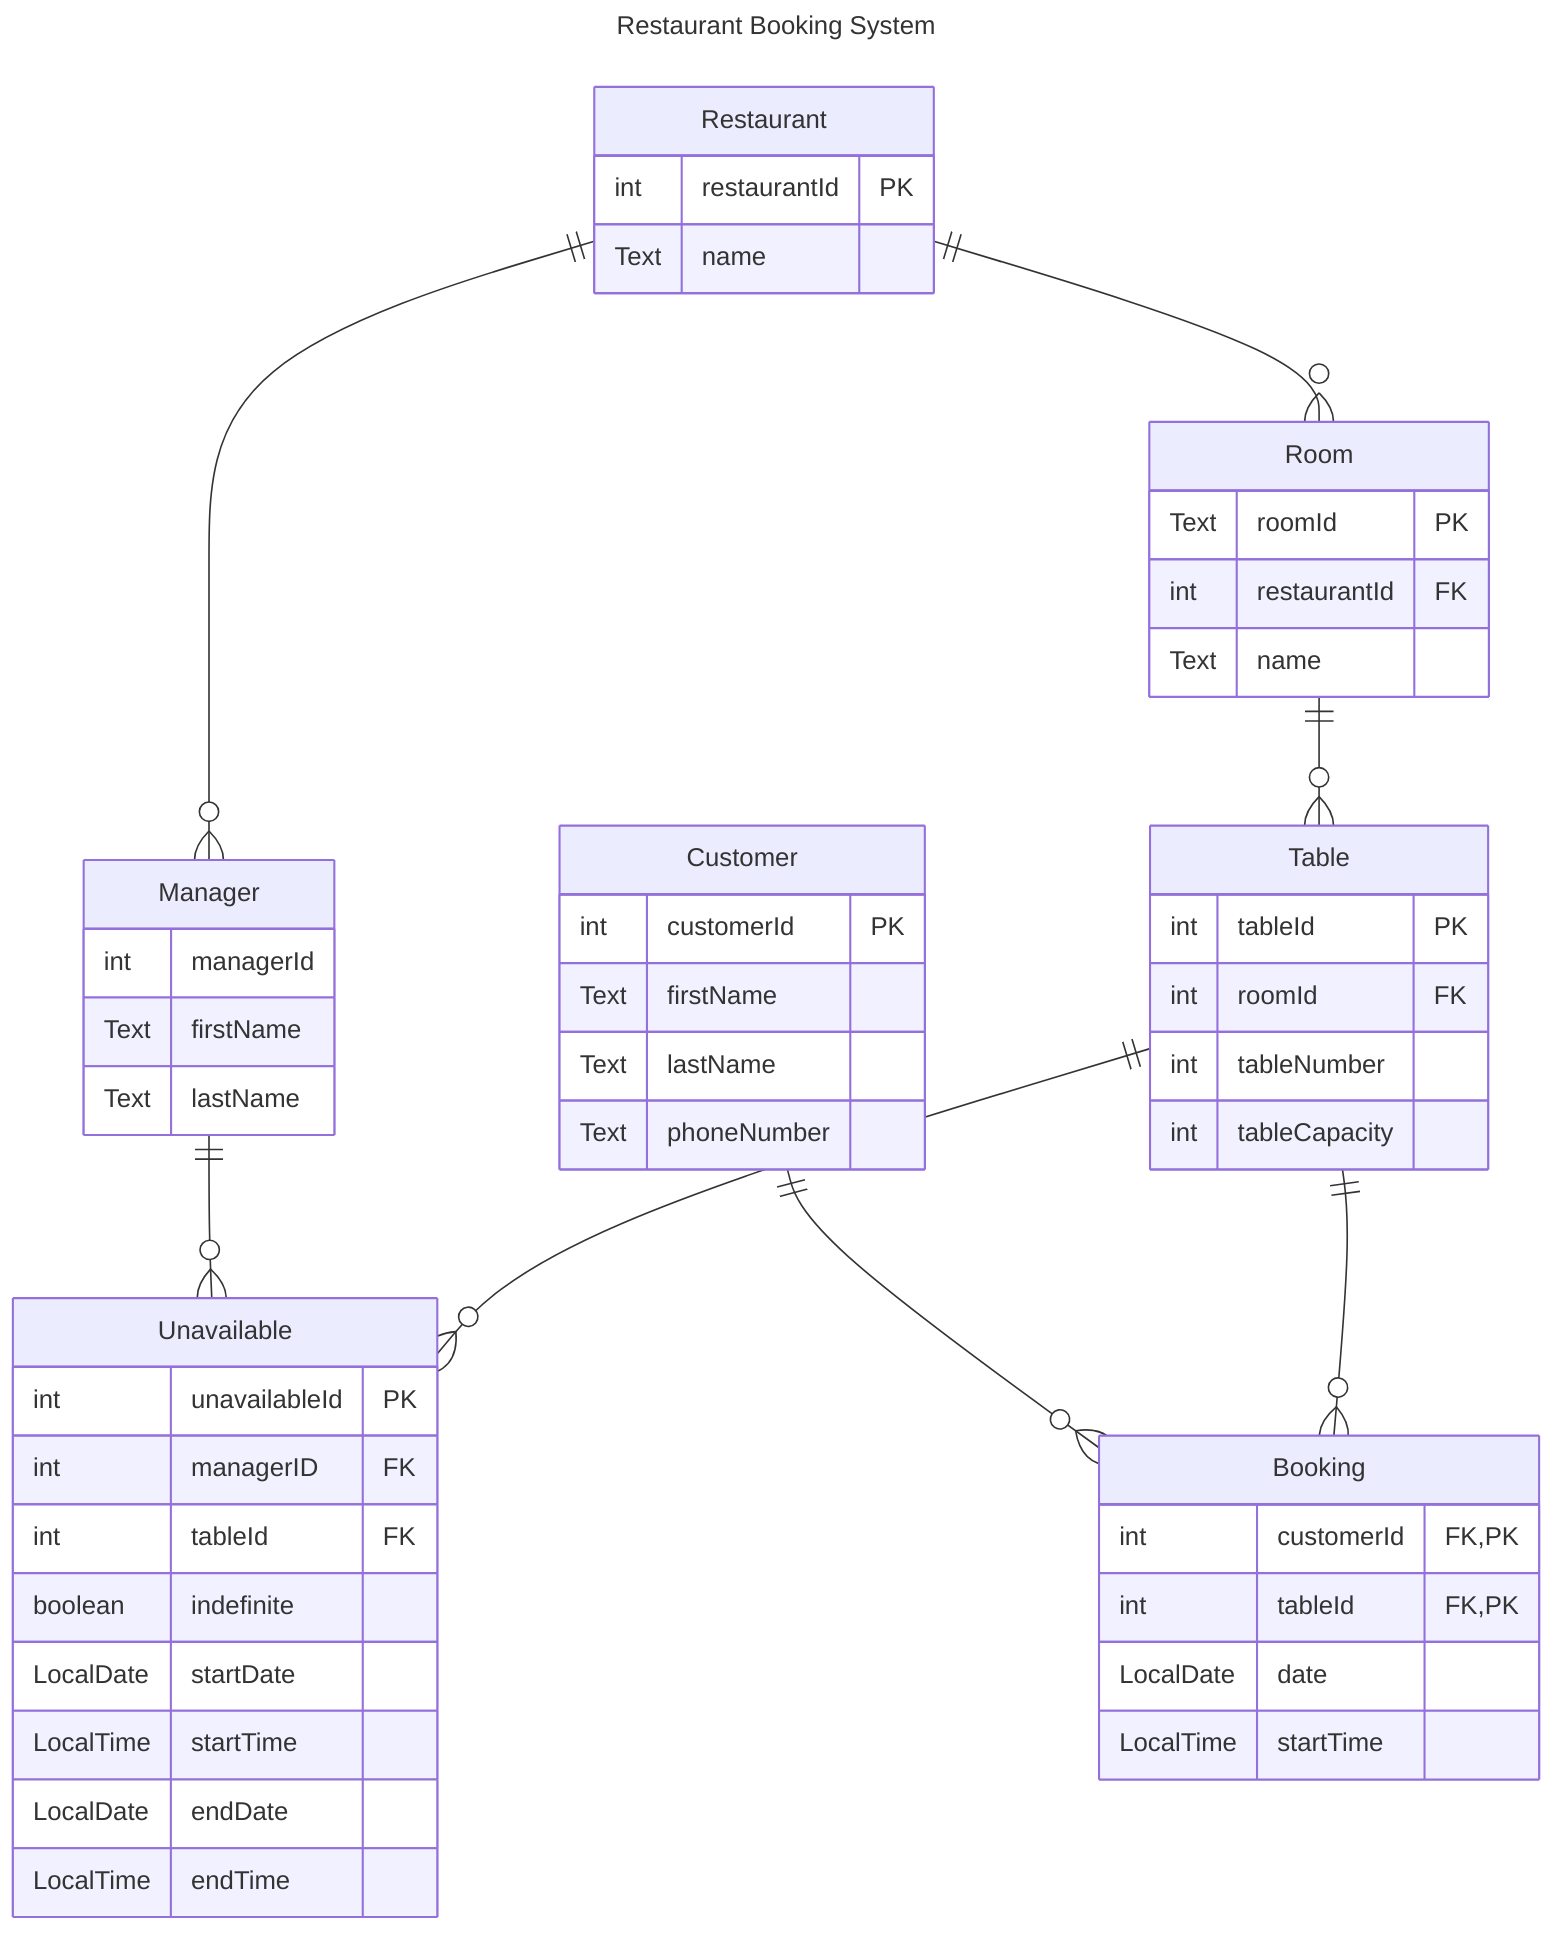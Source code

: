 ---
title: Restaurant Booking System
---
erDiagram
    Customer ||--o{ Booking : ""
    Manager ||--o{ Unavailable : ""


    Restaurant ||--o{ Manager : ""
    Restaurant ||--o{ Room : ""
    Room ||--o{ Table : ""
    Table ||--o{ Booking : ""
    Table ||--o{ Unavailable : ""

    Customer{
        int customerId PK
        Text firstName
        Text lastName
        Text phoneNumber
    }

    Manager{
        int managerId
        Text firstName
        Text lastName
    }

    Restaurant{
        int restaurantId PK
        Text name
    }

    Room{
        Text roomId PK
        int restaurantId FK
        Text name
    }

    Table{
        int tableId PK
        int roomId FK
        int tableNumber
        int tableCapacity
    }

    Booking{
        int customerId FK, PK
        int tableId FK, PK
        LocalDate date
        LocalTime startTime

    }

    Unavailable{
        int unavailableId PK
        int managerID FK
        int tableId FK
        boolean indefinite
        LocalDate startDate
        LocalTime startTime
        LocalDate endDate
        LocalTime endTime
    }